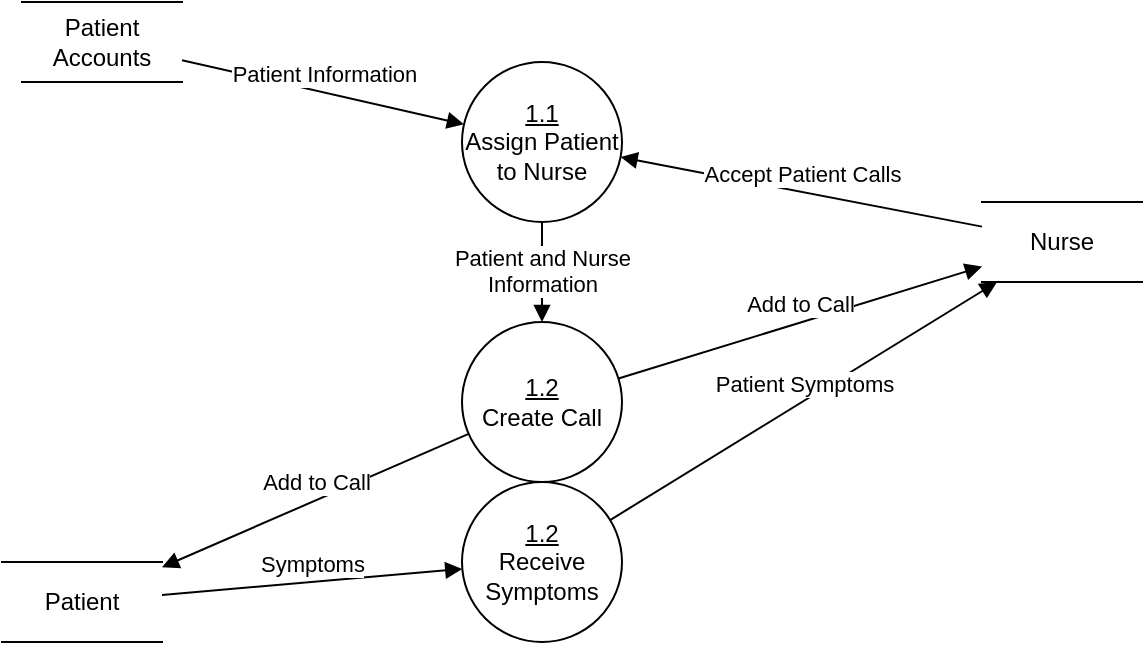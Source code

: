 <mxfile version="24.7.17">
  <diagram name="Page-1" id="vVjtMNGr27E8e1KqsNhG">
    <mxGraphModel dx="794" dy="420" grid="1" gridSize="10" guides="1" tooltips="1" connect="1" arrows="1" fold="1" page="1" pageScale="1" pageWidth="850" pageHeight="1100" math="0" shadow="0">
      <root>
        <mxCell id="0" />
        <mxCell id="1" parent="0" />
        <mxCell id="hgNfzg_kcoW2ZR8ERpB9-3" value="Patient Information" style="html=1;verticalAlign=bottom;endArrow=block;curved=0;rounded=0;" edge="1" parent="1" source="hgNfzg_kcoW2ZR8ERpB9-16" target="hgNfzg_kcoW2ZR8ERpB9-4">
          <mxGeometry width="80" relative="1" as="geometry">
            <mxPoint x="140" y="110" as="sourcePoint" />
            <mxPoint x="281.459" y="149.294" as="targetPoint" />
          </mxGeometry>
        </mxCell>
        <mxCell id="hgNfzg_kcoW2ZR8ERpB9-4" value="&lt;u&gt;1.1&lt;/u&gt;&lt;div&gt;Assign Patient to Nurse&lt;/div&gt;" style="ellipse;whiteSpace=wrap;html=1;aspect=fixed;" vertex="1" parent="1">
          <mxGeometry x="280" y="120" width="80" height="80" as="geometry" />
        </mxCell>
        <mxCell id="hgNfzg_kcoW2ZR8ERpB9-5" value="Nurse" style="shape=partialRectangle;whiteSpace=wrap;html=1;left=0;right=0;fillColor=none;" vertex="1" parent="1">
          <mxGeometry x="540" y="190" width="80" height="40" as="geometry" />
        </mxCell>
        <mxCell id="hgNfzg_kcoW2ZR8ERpB9-6" value="Accept Patient Calls" style="html=1;verticalAlign=bottom;endArrow=block;curved=0;rounded=0;" edge="1" parent="1" source="hgNfzg_kcoW2ZR8ERpB9-5" target="hgNfzg_kcoW2ZR8ERpB9-4">
          <mxGeometry width="80" relative="1" as="geometry">
            <mxPoint x="410" y="130" as="sourcePoint" />
            <mxPoint x="359.28" y="167.554" as="targetPoint" />
          </mxGeometry>
        </mxCell>
        <mxCell id="hgNfzg_kcoW2ZR8ERpB9-7" value="&lt;u&gt;1.2&lt;/u&gt;&lt;div&gt;Receive Symptoms&lt;/div&gt;" style="ellipse;whiteSpace=wrap;html=1;aspect=fixed;" vertex="1" parent="1">
          <mxGeometry x="280" y="330" width="80" height="80" as="geometry" />
        </mxCell>
        <mxCell id="hgNfzg_kcoW2ZR8ERpB9-9" value="&lt;u&gt;1.2&lt;/u&gt;&lt;div&gt;Create Call&lt;/div&gt;" style="ellipse;whiteSpace=wrap;html=1;aspect=fixed;" vertex="1" parent="1">
          <mxGeometry x="280" y="250" width="80" height="80" as="geometry" />
        </mxCell>
        <mxCell id="hgNfzg_kcoW2ZR8ERpB9-10" value="Patient" style="shape=partialRectangle;whiteSpace=wrap;html=1;left=0;right=0;fillColor=none;" vertex="1" parent="1">
          <mxGeometry x="50" y="370" width="80" height="40" as="geometry" />
        </mxCell>
        <mxCell id="hgNfzg_kcoW2ZR8ERpB9-11" value="Symptoms" style="html=1;verticalAlign=bottom;endArrow=block;curved=0;rounded=0;" edge="1" parent="1" source="hgNfzg_kcoW2ZR8ERpB9-10" target="hgNfzg_kcoW2ZR8ERpB9-7">
          <mxGeometry width="80" relative="1" as="geometry">
            <mxPoint x="160" y="400" as="sourcePoint" />
            <mxPoint x="240" y="400" as="targetPoint" />
          </mxGeometry>
        </mxCell>
        <mxCell id="hgNfzg_kcoW2ZR8ERpB9-12" value="Patient Symptoms" style="html=1;verticalAlign=bottom;endArrow=block;curved=0;rounded=0;" edge="1" parent="1" source="hgNfzg_kcoW2ZR8ERpB9-7" target="hgNfzg_kcoW2ZR8ERpB9-5">
          <mxGeometry width="80" relative="1" as="geometry">
            <mxPoint x="390" y="340" as="sourcePoint" />
            <mxPoint x="470" y="340" as="targetPoint" />
          </mxGeometry>
        </mxCell>
        <mxCell id="hgNfzg_kcoW2ZR8ERpB9-13" value="Add to Call" style="html=1;verticalAlign=bottom;endArrow=block;curved=0;rounded=0;" edge="1" parent="1" source="hgNfzg_kcoW2ZR8ERpB9-9" target="hgNfzg_kcoW2ZR8ERpB9-5">
          <mxGeometry width="80" relative="1" as="geometry">
            <mxPoint x="130" y="270" as="sourcePoint" />
            <mxPoint x="210" y="270" as="targetPoint" />
          </mxGeometry>
        </mxCell>
        <mxCell id="hgNfzg_kcoW2ZR8ERpB9-14" value="Add to Call" style="html=1;verticalAlign=bottom;endArrow=block;curved=0;rounded=0;" edge="1" parent="1" source="hgNfzg_kcoW2ZR8ERpB9-9" target="hgNfzg_kcoW2ZR8ERpB9-10">
          <mxGeometry width="80" relative="1" as="geometry">
            <mxPoint x="160" y="280" as="sourcePoint" />
            <mxPoint x="240" y="280" as="targetPoint" />
          </mxGeometry>
        </mxCell>
        <mxCell id="hgNfzg_kcoW2ZR8ERpB9-15" value="Patient and Nurse&lt;div&gt;Information&lt;/div&gt;" style="html=1;verticalAlign=bottom;endArrow=block;curved=0;rounded=0;" edge="1" parent="1" source="hgNfzg_kcoW2ZR8ERpB9-4" target="hgNfzg_kcoW2ZR8ERpB9-9">
          <mxGeometry x="0.6" width="80" relative="1" as="geometry">
            <mxPoint x="180" y="190" as="sourcePoint" />
            <mxPoint x="260" y="190" as="targetPoint" />
            <mxPoint as="offset" />
          </mxGeometry>
        </mxCell>
        <mxCell id="hgNfzg_kcoW2ZR8ERpB9-16" value="Patient&lt;div&gt;Accounts&lt;/div&gt;" style="shape=partialRectangle;whiteSpace=wrap;html=1;left=0;right=0;fillColor=none;" vertex="1" parent="1">
          <mxGeometry x="60" y="90" width="80" height="40" as="geometry" />
        </mxCell>
      </root>
    </mxGraphModel>
  </diagram>
</mxfile>
